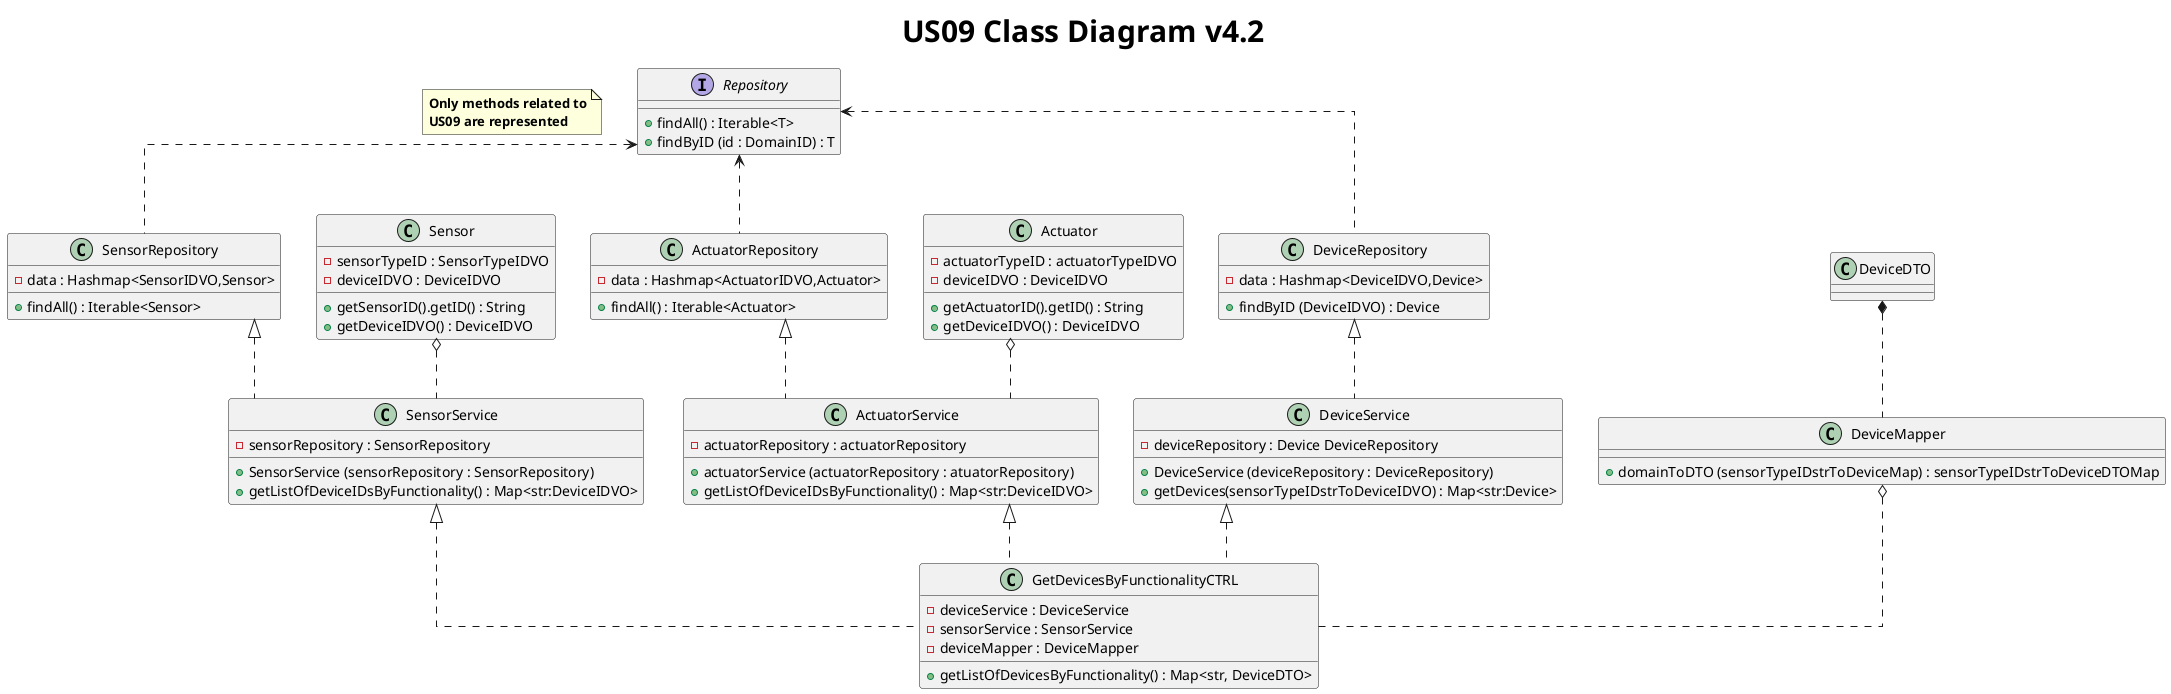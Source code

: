 @startuml
title <size: 30> US09 Class Diagram v4.2
note "<b>Only methods related to\n<b>US09 are represented" as N1
skinparam linetype ortho

class GetDevicesByFunctionalityCTRL {
    - deviceService : DeviceService
    - sensorService : SensorService
    - deviceMapper : DeviceMapper
    + getListOfDevicesByFunctionality() : Map<str, DeviceDTO>
}

class SensorService {
    - sensorRepository : SensorRepository
    + SensorService (sensorRepository : SensorRepository)
    + getListOfDeviceIDsByFunctionality() : Map<str:DeviceIDVO>
}

class SensorRepository {
    - data : Hashmap<SensorIDVO,Sensor>
    + findAll() : Iterable<Sensor>
}

class Sensor {
    - sensorTypeID : SensorTypeIDVO
    - deviceIDVO : DeviceIDVO
    + getSensorID().getID() : String
    + getDeviceIDVO() : DeviceIDVO
}

class ActuatorService {
    - actuatorRepository : actuatorRepository
    + actuatorService (actuatorRepository : atuatorRepository)
    + getListOfDeviceIDsByFunctionality() : Map<str:DeviceIDVO>
}

class ActuatorRepository {
    - data : Hashmap<ActuatorIDVO,Actuator>
    + findAll() : Iterable<Actuator>
}

class Actuator {
    - actuatorTypeID : actuatorTypeIDVO
    - deviceIDVO : DeviceIDVO
    + getActuatorID().getID() : String
    + getDeviceIDVO() : DeviceIDVO
}

class DeviceService {
    - deviceRepository : Device DeviceRepository
    + DeviceService (deviceRepository : DeviceRepository)
    + getDevices(sensorTypeIDstrToDeviceIDVO) : Map<str:Device>
}

class DeviceRepository {
    - data : Hashmap<DeviceIDVO,Device>
    + findByID (DeviceIDVO) : Device
}

class DeviceMapper {
    + domainToDTO (sensorTypeIDstrToDeviceMap) : sensorTypeIDstrToDeviceDTOMap
}

class DeviceDTO {
}

interface Repository {
    + findAll() : Iterable<T>
    + findByID (id : DomainID) : T
}

SensorService <|.. GetDevicesByFunctionalityCTRL
ActuatorService <|.. GetDevicesByFunctionalityCTRL
DeviceService <|.. GetDevicesByFunctionalityCTRL
DeviceMapper o.. GetDevicesByFunctionalityCTRL

SensorRepository <|.. SensorService
ActuatorRepository <|.. ActuatorService
DeviceRepository <|.. DeviceService

Sensor o.. SensorService
Actuator o.. ActuatorService

Repository <.. SensorRepository
Repository <.. ActuatorRepository
Repository <.. DeviceRepository

DeviceDTO *.. DeviceMapper

@enduml

